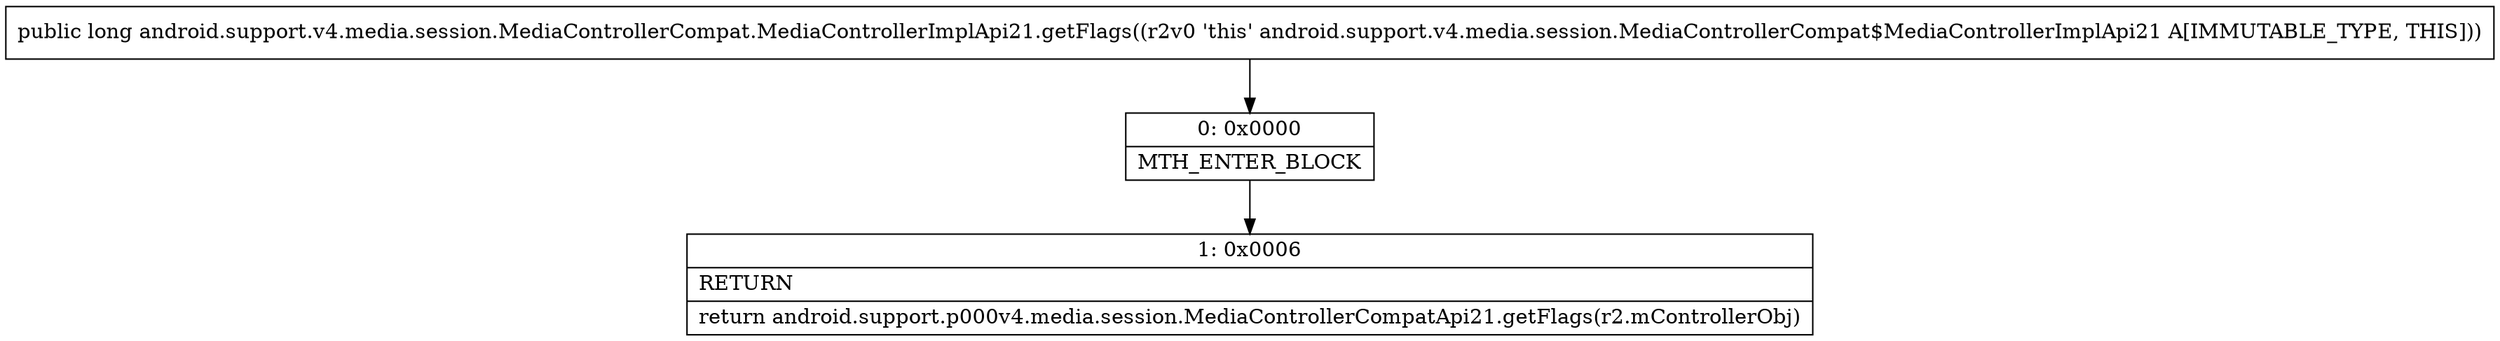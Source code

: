 digraph "CFG forandroid.support.v4.media.session.MediaControllerCompat.MediaControllerImplApi21.getFlags()J" {
Node_0 [shape=record,label="{0\:\ 0x0000|MTH_ENTER_BLOCK\l}"];
Node_1 [shape=record,label="{1\:\ 0x0006|RETURN\l|return android.support.p000v4.media.session.MediaControllerCompatApi21.getFlags(r2.mControllerObj)\l}"];
MethodNode[shape=record,label="{public long android.support.v4.media.session.MediaControllerCompat.MediaControllerImplApi21.getFlags((r2v0 'this' android.support.v4.media.session.MediaControllerCompat$MediaControllerImplApi21 A[IMMUTABLE_TYPE, THIS])) }"];
MethodNode -> Node_0;
Node_0 -> Node_1;
}

